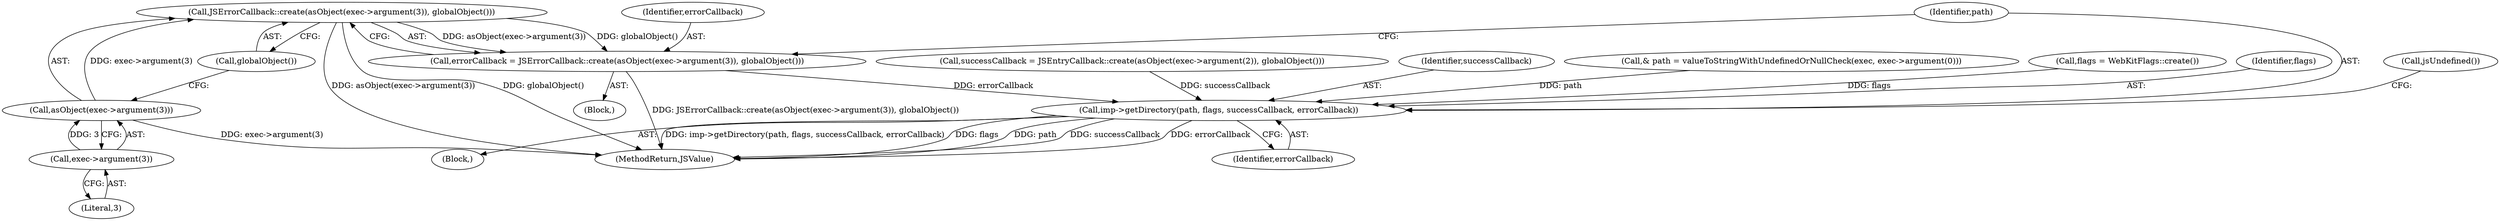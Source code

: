 digraph "0_Chrome_b944f670bb7a8a919daac497a4ea0536c954c201_2@API" {
"1000236" [label="(Call,JSErrorCallback::create(asObject(exec->argument(3)), globalObject()))"];
"1000237" [label="(Call,asObject(exec->argument(3)))"];
"1000238" [label="(Call,exec->argument(3))"];
"1000234" [label="(Call,errorCallback = JSErrorCallback::create(asObject(exec->argument(3)), globalObject()))"];
"1000241" [label="(Call,imp->getDirectory(path, flags, successCallback, errorCallback))"];
"1000240" [label="(Call,globalObject())"];
"1000234" [label="(Call,errorCallback = JSErrorCallback::create(asObject(exec->argument(3)), globalObject()))"];
"1000119" [label="(Call,& path = valueToStringWithUndefinedOrNullCheck(exec, exec->argument(0)))"];
"1000102" [label="(Block,)"];
"1000242" [label="(Identifier,path)"];
"1000248" [label="(MethodReturn,JSValue)"];
"1000156" [label="(Call,flags = WebKitFlags::create())"];
"1000241" [label="(Call,imp->getDirectory(path, flags, successCallback, errorCallback))"];
"1000224" [label="(Block,)"];
"1000236" [label="(Call,JSErrorCallback::create(asObject(exec->argument(3)), globalObject()))"];
"1000245" [label="(Identifier,errorCallback)"];
"1000243" [label="(Identifier,flags)"];
"1000239" [label="(Literal,3)"];
"1000237" [label="(Call,asObject(exec->argument(3)))"];
"1000238" [label="(Call,exec->argument(3))"];
"1000247" [label="(Call,jsUndefined())"];
"1000206" [label="(Call,successCallback = JSEntryCallback::create(asObject(exec->argument(2)), globalObject()))"];
"1000235" [label="(Identifier,errorCallback)"];
"1000244" [label="(Identifier,successCallback)"];
"1000236" -> "1000234"  [label="AST: "];
"1000236" -> "1000240"  [label="CFG: "];
"1000237" -> "1000236"  [label="AST: "];
"1000240" -> "1000236"  [label="AST: "];
"1000234" -> "1000236"  [label="CFG: "];
"1000236" -> "1000248"  [label="DDG: asObject(exec->argument(3))"];
"1000236" -> "1000248"  [label="DDG: globalObject()"];
"1000236" -> "1000234"  [label="DDG: asObject(exec->argument(3))"];
"1000236" -> "1000234"  [label="DDG: globalObject()"];
"1000237" -> "1000236"  [label="DDG: exec->argument(3)"];
"1000237" -> "1000238"  [label="CFG: "];
"1000238" -> "1000237"  [label="AST: "];
"1000240" -> "1000237"  [label="CFG: "];
"1000237" -> "1000248"  [label="DDG: exec->argument(3)"];
"1000238" -> "1000237"  [label="DDG: 3"];
"1000238" -> "1000239"  [label="CFG: "];
"1000239" -> "1000238"  [label="AST: "];
"1000234" -> "1000224"  [label="AST: "];
"1000235" -> "1000234"  [label="AST: "];
"1000242" -> "1000234"  [label="CFG: "];
"1000234" -> "1000248"  [label="DDG: JSErrorCallback::create(asObject(exec->argument(3)), globalObject())"];
"1000234" -> "1000241"  [label="DDG: errorCallback"];
"1000241" -> "1000102"  [label="AST: "];
"1000241" -> "1000245"  [label="CFG: "];
"1000242" -> "1000241"  [label="AST: "];
"1000243" -> "1000241"  [label="AST: "];
"1000244" -> "1000241"  [label="AST: "];
"1000245" -> "1000241"  [label="AST: "];
"1000247" -> "1000241"  [label="CFG: "];
"1000241" -> "1000248"  [label="DDG: path"];
"1000241" -> "1000248"  [label="DDG: successCallback"];
"1000241" -> "1000248"  [label="DDG: errorCallback"];
"1000241" -> "1000248"  [label="DDG: imp->getDirectory(path, flags, successCallback, errorCallback)"];
"1000241" -> "1000248"  [label="DDG: flags"];
"1000119" -> "1000241"  [label="DDG: path"];
"1000156" -> "1000241"  [label="DDG: flags"];
"1000206" -> "1000241"  [label="DDG: successCallback"];
}
